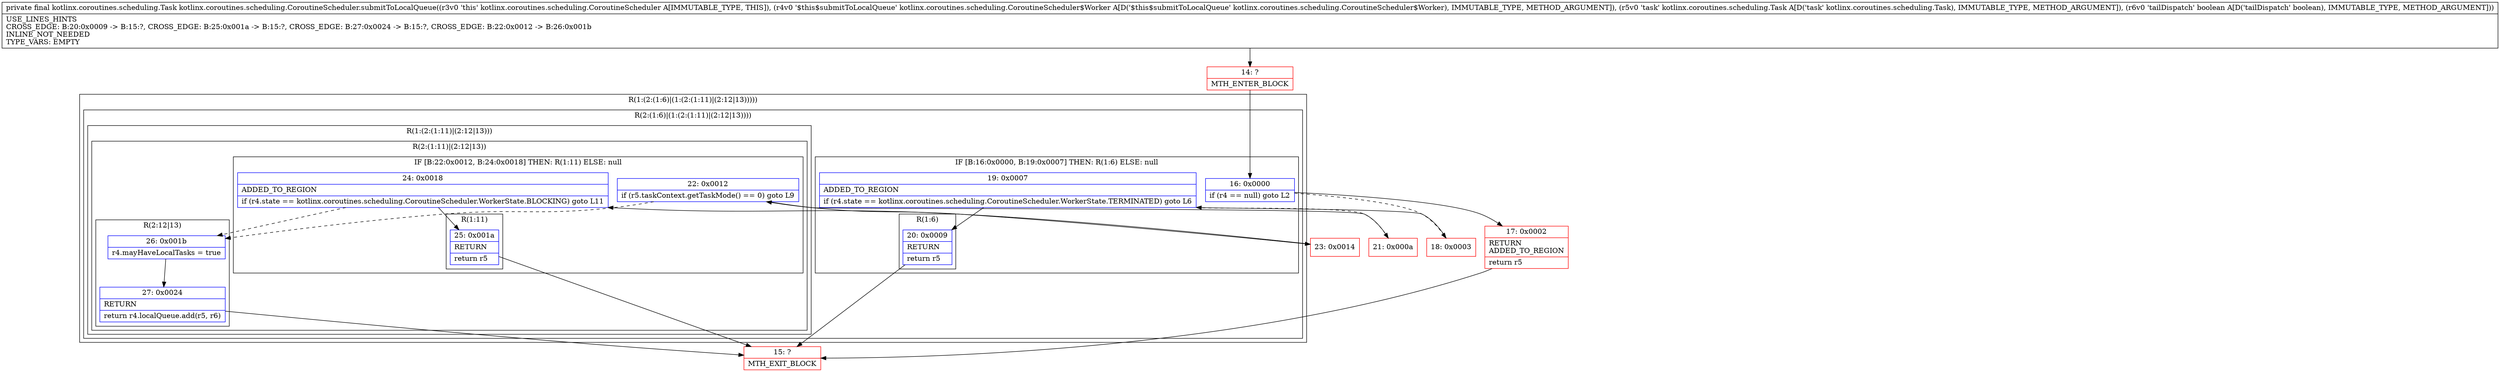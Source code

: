 digraph "CFG forkotlinx.coroutines.scheduling.CoroutineScheduler.submitToLocalQueue(Lkotlinx\/coroutines\/scheduling\/CoroutineScheduler$Worker;Lkotlinx\/coroutines\/scheduling\/Task;Z)Lkotlinx\/coroutines\/scheduling\/Task;" {
subgraph cluster_Region_1173888042 {
label = "R(1:(2:(1:6)|(1:(2:(1:11)|(2:12|13)))))";
node [shape=record,color=blue];
subgraph cluster_Region_52931196 {
label = "R(2:(1:6)|(1:(2:(1:11)|(2:12|13))))";
node [shape=record,color=blue];
subgraph cluster_IfRegion_93274865 {
label = "IF [B:16:0x0000, B:19:0x0007] THEN: R(1:6) ELSE: null";
node [shape=record,color=blue];
Node_16 [shape=record,label="{16\:\ 0x0000|if (r4 == null) goto L2\l}"];
Node_19 [shape=record,label="{19\:\ 0x0007|ADDED_TO_REGION\l|if (r4.state == kotlinx.coroutines.scheduling.CoroutineScheduler.WorkerState.TERMINATED) goto L6\l}"];
subgraph cluster_Region_165713114 {
label = "R(1:6)";
node [shape=record,color=blue];
Node_20 [shape=record,label="{20\:\ 0x0009|RETURN\l|return r5\l}"];
}
}
subgraph cluster_Region_209506432 {
label = "R(1:(2:(1:11)|(2:12|13)))";
node [shape=record,color=blue];
subgraph cluster_Region_850849593 {
label = "R(2:(1:11)|(2:12|13))";
node [shape=record,color=blue];
subgraph cluster_IfRegion_1297197908 {
label = "IF [B:22:0x0012, B:24:0x0018] THEN: R(1:11) ELSE: null";
node [shape=record,color=blue];
Node_22 [shape=record,label="{22\:\ 0x0012|if (r5.taskContext.getTaskMode() == 0) goto L9\l}"];
Node_24 [shape=record,label="{24\:\ 0x0018|ADDED_TO_REGION\l|if (r4.state == kotlinx.coroutines.scheduling.CoroutineScheduler.WorkerState.BLOCKING) goto L11\l}"];
subgraph cluster_Region_1083879520 {
label = "R(1:11)";
node [shape=record,color=blue];
Node_25 [shape=record,label="{25\:\ 0x001a|RETURN\l|return r5\l}"];
}
}
subgraph cluster_Region_713592867 {
label = "R(2:12|13)";
node [shape=record,color=blue];
Node_26 [shape=record,label="{26\:\ 0x001b|r4.mayHaveLocalTasks = true\l}"];
Node_27 [shape=record,label="{27\:\ 0x0024|RETURN\l|return r4.localQueue.add(r5, r6)\l}"];
}
}
}
}
}
Node_14 [shape=record,color=red,label="{14\:\ ?|MTH_ENTER_BLOCK\l}"];
Node_17 [shape=record,color=red,label="{17\:\ 0x0002|RETURN\lADDED_TO_REGION\l|return r5\l}"];
Node_15 [shape=record,color=red,label="{15\:\ ?|MTH_EXIT_BLOCK\l}"];
Node_18 [shape=record,color=red,label="{18\:\ 0x0003}"];
Node_21 [shape=record,color=red,label="{21\:\ 0x000a}"];
Node_23 [shape=record,color=red,label="{23\:\ 0x0014}"];
MethodNode[shape=record,label="{private final kotlinx.coroutines.scheduling.Task kotlinx.coroutines.scheduling.CoroutineScheduler.submitToLocalQueue((r3v0 'this' kotlinx.coroutines.scheduling.CoroutineScheduler A[IMMUTABLE_TYPE, THIS]), (r4v0 '$this$submitToLocalQueue' kotlinx.coroutines.scheduling.CoroutineScheduler$Worker A[D('$this$submitToLocalQueue' kotlinx.coroutines.scheduling.CoroutineScheduler$Worker), IMMUTABLE_TYPE, METHOD_ARGUMENT]), (r5v0 'task' kotlinx.coroutines.scheduling.Task A[D('task' kotlinx.coroutines.scheduling.Task), IMMUTABLE_TYPE, METHOD_ARGUMENT]), (r6v0 'tailDispatch' boolean A[D('tailDispatch' boolean), IMMUTABLE_TYPE, METHOD_ARGUMENT]))  | USE_LINES_HINTS\lCROSS_EDGE: B:20:0x0009 \-\> B:15:?, CROSS_EDGE: B:25:0x001a \-\> B:15:?, CROSS_EDGE: B:27:0x0024 \-\> B:15:?, CROSS_EDGE: B:22:0x0012 \-\> B:26:0x001b\lINLINE_NOT_NEEDED\lTYPE_VARS: EMPTY\l}"];
MethodNode -> Node_14;Node_16 -> Node_17;
Node_16 -> Node_18[style=dashed];
Node_19 -> Node_20;
Node_19 -> Node_21[style=dashed];
Node_20 -> Node_15;
Node_22 -> Node_23;
Node_22 -> Node_26[style=dashed];
Node_24 -> Node_25;
Node_24 -> Node_26[style=dashed];
Node_25 -> Node_15;
Node_26 -> Node_27;
Node_27 -> Node_15;
Node_14 -> Node_16;
Node_17 -> Node_15;
Node_18 -> Node_19;
Node_21 -> Node_22;
Node_23 -> Node_24;
}


